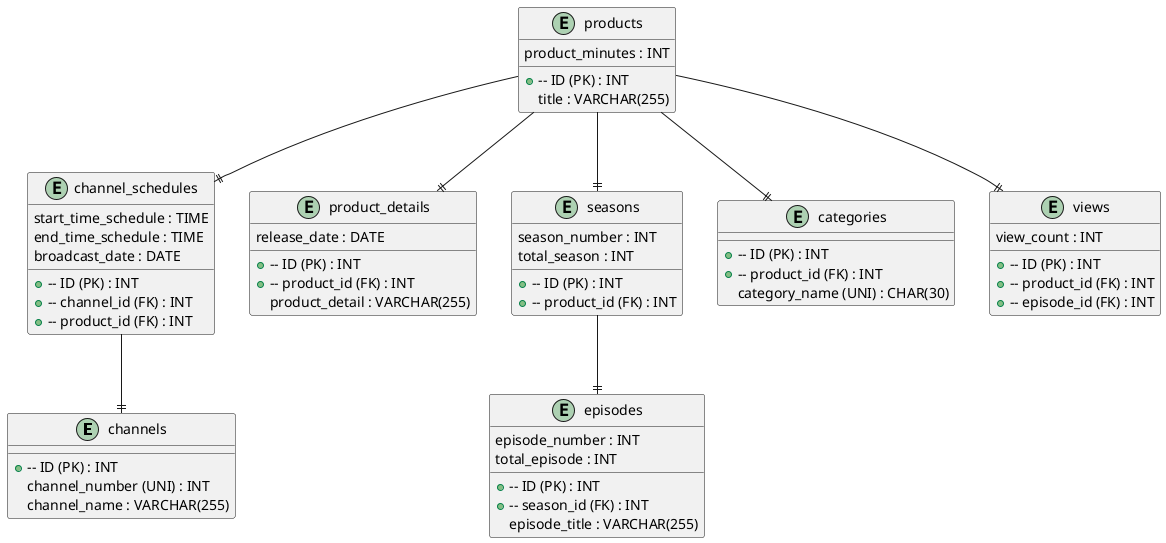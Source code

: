 @startuml ER

!define TABLE_BORDER_COLOR #000000
!define TABLE_HEADER_BACKGROUND_COLOR #D9E5FF
!define TABLE_CELL_BACKGROUND_COLOR #FFFFFF

skinparam defaultTextAlignment center
skinparam defaultMonochrome true
skinparam Shadowing false
skinparam ArrowThickness 1

!define PRIMARY_KEY_COLOR Orange
!define FOREIGN_KEY_COLOR Green

entity "channels" as channels {
  +-- ID (PK) : INT
  channel_number (UNI) : INT
  channel_name : VARCHAR(255)
}

entity "products" as products {
  +-- ID (PK) : INT
  title : VARCHAR(255)
  product_minutes : INT
}

entity "channel_schedules" as channel_schedules {
  +-- ID (PK) : INT
  +-- channel_id (FK) : INT
  +-- product_id (FK) : INT
  start_time_schedule : TIME
  end_time_schedule : TIME
  broadcast_date : DATE
}

entity "product_details" as product_details {
  +-- ID (PK) : INT
  +-- product_id (FK) : INT
  product_detail : VARCHAR(255)
  release_date : DATE
}

entity "seasons" as seasons {
  +-- ID (PK) : INT
  +-- product_id (FK) : INT
  season_number : INT
  total_season : INT
}

entity "episodes" as episodes {
  +-- ID (PK) : INT
  +-- season_id (FK) : INT
  episode_title : VARCHAR(255)
  episode_number : INT
  total_episode : INT
}

entity "categories" as categories {
  +-- ID (PK) : INT
  +-- product_id (FK) : INT
  category_name (UNI) : CHAR(30)
}

entity "views" as views {
  +-- ID (PK) : INT
  +-- product_id (FK) : INT
  +-- episode_id (FK) : INT
  view_count : INT
}

channel_schedules --|| channels
products --|| channel_schedules
products --|| product_details
products --|| seasons
seasons --|| episodes
products --|| categories
products --|| views

@enduml